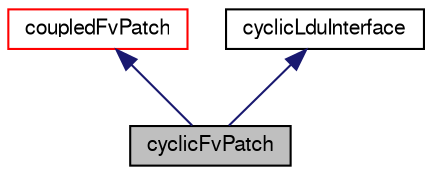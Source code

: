 digraph "cyclicFvPatch"
{
  bgcolor="transparent";
  edge [fontname="FreeSans",fontsize="10",labelfontname="FreeSans",labelfontsize="10"];
  node [fontname="FreeSans",fontsize="10",shape=record];
  Node7 [label="cyclicFvPatch",height=0.2,width=0.4,color="black", fillcolor="grey75", style="filled", fontcolor="black"];
  Node8 -> Node7 [dir="back",color="midnightblue",fontsize="10",style="solid",fontname="FreeSans"];
  Node8 [label="coupledFvPatch",height=0.2,width=0.4,color="red",URL="$a22794.html",tooltip="An abstract base class for patches that couple regions of the computational domain e..."];
  Node11 -> Node7 [dir="back",color="midnightblue",fontsize="10",style="solid",fontname="FreeSans"];
  Node11 [label="cyclicLduInterface",height=0.2,width=0.4,color="black",URL="$a26854.html",tooltip="An abstract base class for cyclic coupled interfaces. "];
}

